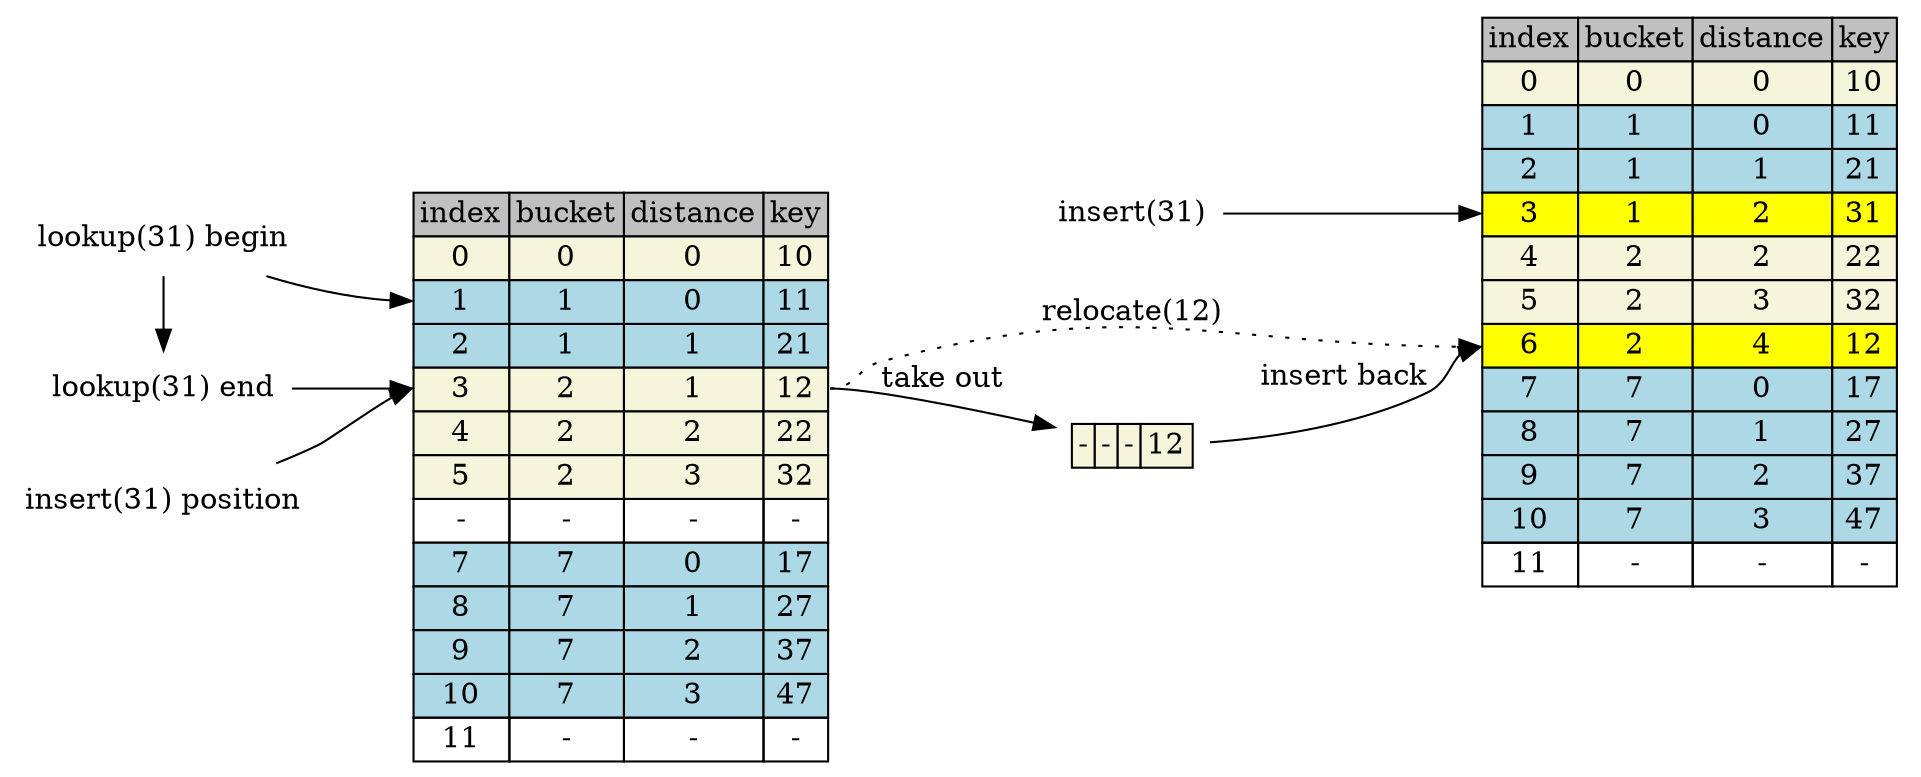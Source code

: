 digraph table{
    rankdir=LR
    node[shape=plaintext]
    table[label=<
        <TABLE BORDER="0" CELLBORDER="1" CELLSPACING="0">
            <TR>
                <TD BGCOLOR="grey">index</TD>
                <TD BGCOLOR="grey">bucket</TD>
                <TD BGCOLOR="grey">distance</TD>
                <TD BGCOLOR="grey">key</TD>
            </TR>           
            <TR>
                <TD BGCOLOR="beige">0</TD>
                <TD BGCOLOR="beige">0</TD>
                <TD BGCOLOR="beige">0</TD>
                <TD BGCOLOR="beige">10</TD>
            </TR>           
            <TR>
                <TD BGCOLOR="lightblue" PORT="i1">1</TD>
                <TD BGCOLOR="lightblue">1</TD>
                <TD BGCOLOR="lightblue">0</TD>
                <TD BGCOLOR="lightblue">11</TD>
            </TR>           
            <TR>
                <TD BGCOLOR="lightblue" PORT="i2">2</TD>
                <TD BGCOLOR="lightblue">1</TD>
                <TD BGCOLOR="lightblue">1</TD>
                <TD BGCOLOR="lightblue">21</TD>
            </TR>           
            <TR>
                <TD BGCOLOR="beige" PORT="i3">3</TD>
                <TD BGCOLOR="beige">2</TD>
                <TD BGCOLOR="beige">1</TD>
                <TD BGCOLOR="beige" PORT="k3">12</TD>
            </TR>           
            <TR>
                <TD BGCOLOR="beige">4</TD>
                <TD BGCOLOR="beige">2</TD>
                <TD BGCOLOR="beige">2</TD>
                <TD BGCOLOR="beige">22</TD>
            </TR>           
            <TR>
                <TD BGCOLOR="beige">5</TD>
                <TD BGCOLOR="beige">2</TD>
                <TD BGCOLOR="beige">3</TD>
                <TD BGCOLOR="beige">32</TD>
            </TR>           
            <TR>
                <TD PORT="i6">-</TD>
                <TD>-</TD>
                <TD>-</TD>
                <TD PORT="k6">-</TD>
            </TR>           
            <TR>
                <TD BGCOLOR="lightblue">7</TD>
                <TD BGCOLOR="lightblue">7</TD>
                <TD BGCOLOR="lightblue">0</TD>
                <TD BGCOLOR="lightblue">17</TD>
            </TR>           
            <TR>
                <TD BGCOLOR="lightblue">8</TD>
                <TD BGCOLOR="lightblue">7</TD>
                <TD BGCOLOR="lightblue">1</TD>
                <TD BGCOLOR="lightblue">27</TD>
            </TR>           
            <TR>
                <TD BGCOLOR="lightblue">9</TD>
                <TD BGCOLOR="lightblue">7</TD>
                <TD BGCOLOR="lightblue">2</TD>
                <TD BGCOLOR="lightblue">37</TD>
            </TR>           
            <TR>
                <TD BGCOLOR="lightblue">10</TD>
                <TD BGCOLOR="lightblue">7</TD>
                <TD BGCOLOR="lightblue">3</TD>
                <TD BGCOLOR="lightblue">47</TD>
            </TR>           
            <TR>
                <TD>11</TD>
                <TD >-</TD>
                <TD >-</TD>
                <TD >-</TD>
            </TR>          
        </TABLE>
    >]

    table2[label=<
        <TABLE BORDER="0" CELLBORDER="1" CELLSPACING="0">
            <TR>
                <TD BGCOLOR="grey">index</TD>
                <TD BGCOLOR="grey">bucket</TD>
                <TD BGCOLOR="grey">distance</TD>
                <TD BGCOLOR="grey">key</TD>
            </TR>           
            <TR>
                <TD BGCOLOR="beige">0</TD>
                <TD BGCOLOR="beige">0</TD>
                <TD BGCOLOR="beige">0</TD>
                <TD BGCOLOR="beige">10</TD>
            </TR>           
            <TR>
                <TD BGCOLOR="lightblue" PORT="i1">1</TD>
                <TD BGCOLOR="lightblue">1</TD>
                <TD BGCOLOR="lightblue">0</TD>
                <TD BGCOLOR="lightblue">11</TD>
            </TR>           
            <TR>
                <TD BGCOLOR="lightblue" PORT="i2">2</TD>
                <TD BGCOLOR="lightblue">1</TD>
                <TD BGCOLOR="lightblue">1</TD>
                <TD BGCOLOR="lightblue">21</TD>
            </TR>           
            <TR>
                <TD BGCOLOR="yellow" PORT="i3">3</TD>
                <TD BGCOLOR="yellow">1</TD>
                <TD BGCOLOR="yellow">2</TD>
                <TD BGCOLOR="yellow" PORT="k3">31</TD>
            </TR>           
            <TR>
                <TD BGCOLOR="beige">4</TD>
                <TD BGCOLOR="beige">2</TD>
                <TD BGCOLOR="beige">2</TD>
                <TD BGCOLOR="beige">22</TD>
            </TR>           
            <TR>
                <TD BGCOLOR="beige">5</TD>
                <TD BGCOLOR="beige">2</TD>
                <TD BGCOLOR="beige">3</TD>
                <TD BGCOLOR="beige">32</TD>
            </TR>           
            <TR>
                <TD BGCOLOR="yellow" PORT="i6">6</TD>
                <TD BGCOLOR="yellow" >2</TD>
                <TD BGCOLOR="yellow" >4</TD>
                <TD BGCOLOR="yellow" PORT="k6">12</TD>
            </TR>           
            <TR>
                <TD BGCOLOR="lightblue">7</TD>
                <TD BGCOLOR="lightblue">7</TD>
                <TD BGCOLOR="lightblue">0</TD>
                <TD BGCOLOR="lightblue">17</TD>
            </TR>           
            <TR>
                <TD BGCOLOR="lightblue">8</TD>
                <TD BGCOLOR="lightblue">7</TD>
                <TD BGCOLOR="lightblue">1</TD>
                <TD BGCOLOR="lightblue">27</TD>
            </TR>           
            <TR>
                <TD BGCOLOR="lightblue">9</TD>
                <TD BGCOLOR="lightblue">7</TD>
                <TD BGCOLOR="lightblue">2</TD>
                <TD BGCOLOR="lightblue">37</TD>
            </TR>           
            <TR>
                <TD BGCOLOR="lightblue">10</TD>
                <TD BGCOLOR="lightblue">7</TD>
                <TD BGCOLOR="lightblue">3</TD>
                <TD BGCOLOR="lightblue">47</TD>
            </TR>           
            <TR>
                <TD>11</TD>
                <TD >-</TD>
                <TD >-</TD>
                <TD >-</TD>
            </TR>          
        </TABLE>
    >]
    "lookup(31) begin" -> table:i1
    "lookup(31) end" -> table:i3
    "lookup(31) begin" -> "lookup(31) end"
    "insert(31) position" -> table:i3
    { rank=same "lookup(31) begin" "lookup(31) end" "insert(31) position"};

    "insert(31)" -> table2:i3
    item3[label=<
        <TABLE BORDER="0" CELLBORDER="1" CELLSPACING="0">
            <TR>
                <TD BGCOLOR="beige">-</TD>
                <TD BGCOLOR="beige">-</TD>
                <TD BGCOLOR="beige">-</TD>
                <TD BGCOLOR="beige">12</TD>
            </TR>           
        </TABLE>
    >]

    table:k3 -> item3 [label="take out"]
    item3 -> table2:i6 [label="insert back"]
    table:k3 -> table2:i6 [label="relocate(12)" style=dotted]
}